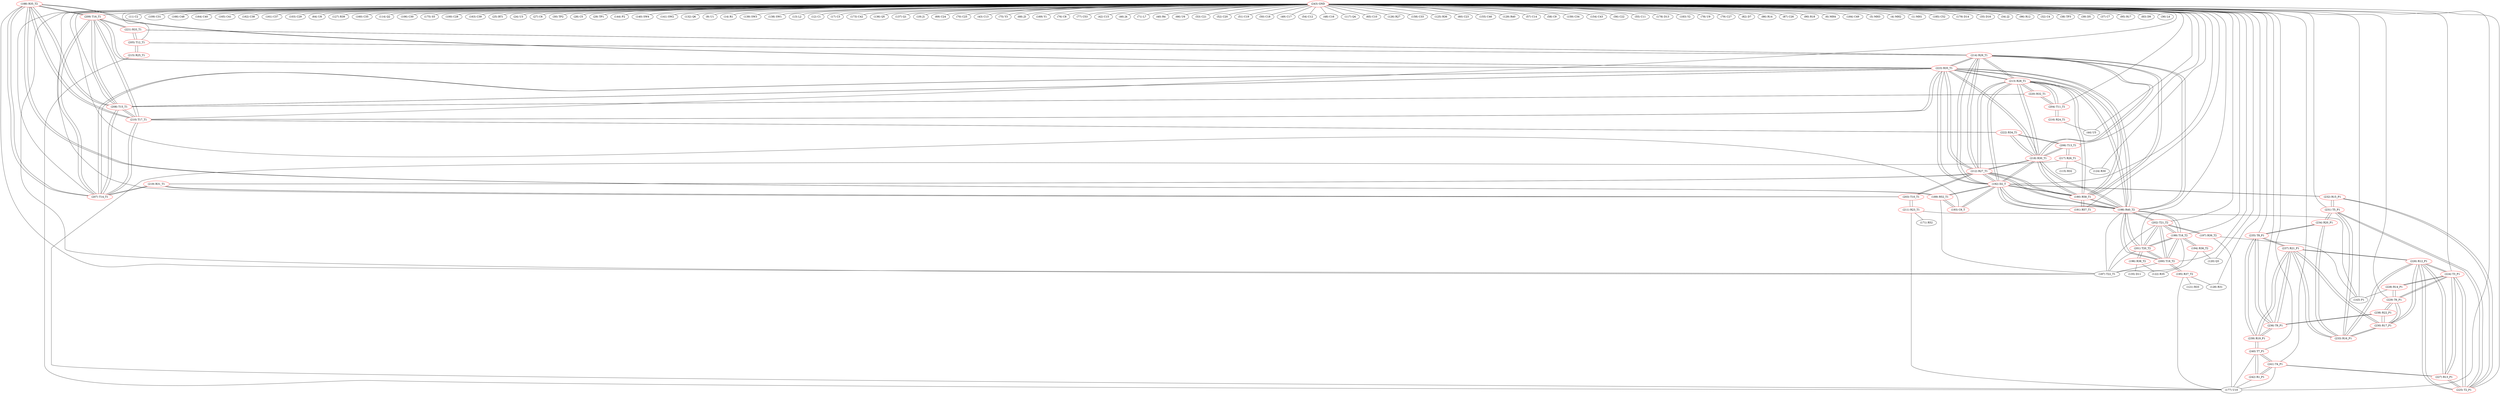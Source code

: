 graph {
	188 [label="(188) R35_T2" color=red]
	209 [label="(209) T16_T1"]
	208 [label="(208) T15_T1"]
	223 [label="(223) R35_T1"]
	207 [label="(207) T14_T1"]
	210 [label="(210) T17_T1"]
	189 [label="(189) R52_T1"]
	187 [label="(187) T22_T1"]
	189 [label="(189) R52_T1" color=red]
	192 [label="(192) D2_T"]
	193 [label="(193) C8_T"]
	188 [label="(188) R35_T2"]
	187 [label="(187) T22_T1"]
	190 [label="(190) R58_T1" color=red]
	191 [label="(191) R57_T1"]
	192 [label="(192) D2_T"]
	214 [label="(214) R29_T1"]
	223 [label="(223) R35_T1"]
	198 [label="(198) R40_T2"]
	218 [label="(218) R30_T1"]
	212 [label="(212) R27_T1"]
	213 [label="(213) R28_T1"]
	191 [label="(191) R57_T1" color=red]
	190 [label="(190) R58_T1"]
	192 [label="(192) D2_T"]
	192 [label="(192) D2_T" color=red]
	189 [label="(189) R52_T1"]
	193 [label="(193) C8_T"]
	190 [label="(190) R58_T1"]
	191 [label="(191) R57_T1"]
	214 [label="(214) R29_T1"]
	223 [label="(223) R35_T1"]
	198 [label="(198) R40_T2"]
	218 [label="(218) R30_T1"]
	212 [label="(212) R27_T1"]
	213 [label="(213) R28_T1"]
	232 [label="(232) R15_P1"]
	193 [label="(193) C8_T" color=red]
	192 [label="(192) D2_T"]
	189 [label="(189) R52_T1"]
	194 [label="(194) R36_T2" color=red]
	120 [label="(120) Q3"]
	122 [label="(122) R35"]
	199 [label="(199) T18_T2"]
	195 [label="(195) R37_T2" color=red]
	128 [label="(128) R31"]
	177 [label="(177) U10"]
	121 [label="(121) R33"]
	200 [label="(200) T19_T2"]
	196 [label="(196) R38_T2" color=red]
	135 [label="(135) D11"]
	122 [label="(122) R35"]
	201 [label="(201) T20_T2"]
	197 [label="(197) R39_T2" color=red]
	177 [label="(177) U10"]
	143 [label="(143) P1"]
	202 [label="(202) T21_T2"]
	198 [label="(198) R40_T2" color=red]
	214 [label="(214) R29_T1"]
	223 [label="(223) R35_T1"]
	218 [label="(218) R30_T1"]
	192 [label="(192) D2_T"]
	190 [label="(190) R58_T1"]
	212 [label="(212) R27_T1"]
	213 [label="(213) R28_T1"]
	187 [label="(187) T22_T1"]
	200 [label="(200) T19_T2"]
	199 [label="(199) T18_T2"]
	202 [label="(202) T21_T2"]
	201 [label="(201) T20_T2"]
	199 [label="(199) T18_T2" color=red]
	187 [label="(187) T22_T1"]
	200 [label="(200) T19_T2"]
	198 [label="(198) R40_T2"]
	202 [label="(202) T21_T2"]
	201 [label="(201) T20_T2"]
	194 [label="(194) R36_T2"]
	200 [label="(200) T19_T2" color=red]
	187 [label="(187) T22_T1"]
	199 [label="(199) T18_T2"]
	198 [label="(198) R40_T2"]
	202 [label="(202) T21_T2"]
	201 [label="(201) T20_T2"]
	195 [label="(195) R37_T2"]
	201 [label="(201) T20_T2" color=red]
	187 [label="(187) T22_T1"]
	200 [label="(200) T19_T2"]
	199 [label="(199) T18_T2"]
	198 [label="(198) R40_T2"]
	202 [label="(202) T21_T2"]
	196 [label="(196) R38_T2"]
	202 [label="(202) T21_T2" color=red]
	187 [label="(187) T22_T1"]
	200 [label="(200) T19_T2"]
	199 [label="(199) T18_T2"]
	198 [label="(198) R40_T2"]
	201 [label="(201) T20_T2"]
	197 [label="(197) R39_T2"]
	203 [label="(203) T10_T1" color=red]
	211 [label="(211) R23_T1"]
	219 [label="(219) R31_T1"]
	212 [label="(212) R27_T1"]
	204 [label="(204) T11_T1" color=red]
	216 [label="(216) R24_T1"]
	220 [label="(220) R32_T1"]
	213 [label="(213) R28_T1"]
	205 [label="(205) T12_T1" color=red]
	221 [label="(221) R33_T1"]
	214 [label="(214) R29_T1"]
	215 [label="(215) R25_T1"]
	206 [label="(206) T13_T1" color=red]
	218 [label="(218) R30_T1"]
	222 [label="(222) R34_T1"]
	217 [label="(217) R26_T1"]
	207 [label="(207) T14_T1" color=red]
	209 [label="(209) T16_T1"]
	208 [label="(208) T15_T1"]
	223 [label="(223) R35_T1"]
	210 [label="(210) T17_T1"]
	188 [label="(188) R35_T2"]
	219 [label="(219) R31_T1"]
	208 [label="(208) T15_T1" color=red]
	209 [label="(209) T16_T1"]
	223 [label="(223) R35_T1"]
	207 [label="(207) T14_T1"]
	210 [label="(210) T17_T1"]
	188 [label="(188) R35_T2"]
	220 [label="(220) R32_T1"]
	209 [label="(209) T16_T1" color=red]
	208 [label="(208) T15_T1"]
	223 [label="(223) R35_T1"]
	207 [label="(207) T14_T1"]
	210 [label="(210) T17_T1"]
	188 [label="(188) R35_T2"]
	221 [label="(221) R33_T1"]
	210 [label="(210) T17_T1" color=red]
	209 [label="(209) T16_T1"]
	208 [label="(208) T15_T1"]
	223 [label="(223) R35_T1"]
	207 [label="(207) T14_T1"]
	188 [label="(188) R35_T2"]
	222 [label="(222) R34_T1"]
	211 [label="(211) R23_T1" color=red]
	177 [label="(177) U10"]
	143 [label="(143) P1"]
	171 [label="(171) R52"]
	203 [label="(203) T10_T1"]
	212 [label="(212) R27_T1" color=red]
	214 [label="(214) R29_T1"]
	223 [label="(223) R35_T1"]
	198 [label="(198) R40_T2"]
	218 [label="(218) R30_T1"]
	192 [label="(192) D2_T"]
	190 [label="(190) R58_T1"]
	213 [label="(213) R28_T1"]
	203 [label="(203) T10_T1"]
	219 [label="(219) R31_T1"]
	213 [label="(213) R28_T1" color=red]
	214 [label="(214) R29_T1"]
	223 [label="(223) R35_T1"]
	198 [label="(198) R40_T2"]
	218 [label="(218) R30_T1"]
	192 [label="(192) D2_T"]
	190 [label="(190) R58_T1"]
	212 [label="(212) R27_T1"]
	220 [label="(220) R32_T1"]
	204 [label="(204) T11_T1"]
	214 [label="(214) R29_T1" color=red]
	223 [label="(223) R35_T1"]
	198 [label="(198) R40_T2"]
	218 [label="(218) R30_T1"]
	192 [label="(192) D2_T"]
	190 [label="(190) R58_T1"]
	212 [label="(212) R27_T1"]
	213 [label="(213) R28_T1"]
	221 [label="(221) R33_T1"]
	205 [label="(205) T12_T1"]
	215 [label="(215) R25_T1" color=red]
	177 [label="(177) U10"]
	205 [label="(205) T12_T1"]
	216 [label="(216) R24_T1" color=red]
	44 [label="(44) U5"]
	204 [label="(204) T11_T1"]
	217 [label="(217) R26_T1" color=red]
	115 [label="(115) R32"]
	177 [label="(177) U10"]
	124 [label="(124) R30"]
	206 [label="(206) T13_T1"]
	218 [label="(218) R30_T1" color=red]
	214 [label="(214) R29_T1"]
	223 [label="(223) R35_T1"]
	198 [label="(198) R40_T2"]
	192 [label="(192) D2_T"]
	190 [label="(190) R58_T1"]
	212 [label="(212) R27_T1"]
	213 [label="(213) R28_T1"]
	222 [label="(222) R34_T1"]
	206 [label="(206) T13_T1"]
	219 [label="(219) R31_T1" color=red]
	203 [label="(203) T10_T1"]
	212 [label="(212) R27_T1"]
	207 [label="(207) T14_T1"]
	220 [label="(220) R32_T1" color=red]
	208 [label="(208) T15_T1"]
	213 [label="(213) R28_T1"]
	204 [label="(204) T11_T1"]
	221 [label="(221) R33_T1" color=red]
	209 [label="(209) T16_T1"]
	214 [label="(214) R29_T1"]
	205 [label="(205) T12_T1"]
	222 [label="(222) R34_T1" color=red]
	210 [label="(210) T17_T1"]
	218 [label="(218) R30_T1"]
	206 [label="(206) T13_T1"]
	223 [label="(223) R35_T1" color=red]
	214 [label="(214) R29_T1"]
	198 [label="(198) R40_T2"]
	218 [label="(218) R30_T1"]
	192 [label="(192) D2_T"]
	190 [label="(190) R58_T1"]
	212 [label="(212) R27_T1"]
	213 [label="(213) R28_T1"]
	209 [label="(209) T16_T1"]
	208 [label="(208) T15_T1"]
	207 [label="(207) T14_T1"]
	210 [label="(210) T17_T1"]
	188 [label="(188) R35_T2"]
	224 [label="(224) T3_P1" color=red]
	228 [label="(228) R14_P1"]
	229 [label="(229) T6_P1"]
	227 [label="(227) R13_P1"]
	226 [label="(226) R12_P1"]
	225 [label="(225) T2_P1"]
	225 [label="(225) T2_P1" color=red]
	227 [label="(227) R13_P1"]
	224 [label="(224) T3_P1"]
	226 [label="(226) R12_P1"]
	231 [label="(231) T5_P1"]
	232 [label="(232) R15_P1"]
	226 [label="(226) R12_P1" color=red]
	237 [label="(237) R21_P1"]
	233 [label="(233) R16_P1"]
	230 [label="(230) R17_P1"]
	227 [label="(227) R13_P1"]
	224 [label="(224) T3_P1"]
	225 [label="(225) T2_P1"]
	227 [label="(227) R13_P1" color=red]
	241 [label="(241) T4_P1"]
	224 [label="(224) T3_P1"]
	226 [label="(226) R12_P1"]
	225 [label="(225) T2_P1"]
	228 [label="(228) R14_P1" color=red]
	143 [label="(143) P1"]
	224 [label="(224) T3_P1"]
	229 [label="(229) T6_P1"]
	229 [label="(229) T6_P1" color=red]
	228 [label="(228) R14_P1"]
	224 [label="(224) T3_P1"]
	238 [label="(238) R22_P1"]
	230 [label="(230) R17_P1"]
	230 [label="(230) R17_P1" color=red]
	237 [label="(237) R21_P1"]
	233 [label="(233) R16_P1"]
	226 [label="(226) R12_P1"]
	238 [label="(238) R22_P1"]
	229 [label="(229) T6_P1"]
	231 [label="(231) T5_P1" color=red]
	225 [label="(225) T2_P1"]
	232 [label="(232) R15_P1"]
	233 [label="(233) R16_P1"]
	234 [label="(234) R20_P1"]
	232 [label="(232) R15_P1" color=red]
	192 [label="(192) D2_T"]
	225 [label="(225) T2_P1"]
	231 [label="(231) T5_P1"]
	233 [label="(233) R16_P1" color=red]
	237 [label="(237) R21_P1"]
	226 [label="(226) R12_P1"]
	230 [label="(230) R17_P1"]
	231 [label="(231) T5_P1"]
	234 [label="(234) R20_P1"]
	234 [label="(234) R20_P1" color=red]
	235 [label="(235) T8_P1"]
	233 [label="(233) R16_P1"]
	231 [label="(231) T5_P1"]
	235 [label="(235) T8_P1" color=red]
	236 [label="(236) T9_P1"]
	237 [label="(237) R21_P1"]
	239 [label="(239) R19_P1"]
	234 [label="(234) R20_P1"]
	236 [label="(236) T9_P1" color=red]
	238 [label="(238) R22_P1"]
	237 [label="(237) R21_P1"]
	235 [label="(235) T8_P1"]
	239 [label="(239) R19_P1"]
	237 [label="(237) R21_P1" color=red]
	233 [label="(233) R16_P1"]
	226 [label="(226) R12_P1"]
	230 [label="(230) R17_P1"]
	236 [label="(236) T9_P1"]
	235 [label="(235) T8_P1"]
	239 [label="(239) R19_P1"]
	238 [label="(238) R22_P1" color=red]
	236 [label="(236) T9_P1"]
	229 [label="(229) T6_P1"]
	230 [label="(230) R17_P1"]
	239 [label="(239) R19_P1" color=red]
	236 [label="(236) T9_P1"]
	237 [label="(237) R21_P1"]
	235 [label="(235) T8_P1"]
	240 [label="(240) T7_P1"]
	240 [label="(240) T7_P1" color=red]
	242 [label="(242) R1_P1"]
	241 [label="(241) T4_P1"]
	177 [label="(177) U10"]
	239 [label="(239) R19_P1"]
	241 [label="(241) T4_P1" color=red]
	227 [label="(227) R13_P1"]
	242 [label="(242) R1_P1"]
	240 [label="(240) T7_P1"]
	177 [label="(177) U10"]
	242 [label="(242) R1_P1" color=red]
	241 [label="(241) T4_P1"]
	240 [label="(240) T7_P1"]
	177 [label="(177) U10"]
	243 [label="(243) GND" color=red]
	11 [label="(11) C2"]
	109 [label="(109) C31"]
	166 [label="(166) C48"]
	164 [label="(164) C40"]
	165 [label="(165) C41"]
	162 [label="(162) C38"]
	161 [label="(161) C37"]
	103 [label="(103) C29"]
	64 [label="(64) U8"]
	127 [label="(127) R39"]
	160 [label="(160) C35"]
	114 [label="(114) Q2"]
	106 [label="(106) C30"]
	175 [label="(175) S5"]
	100 [label="(100) C28"]
	163 [label="(163) C39"]
	25 [label="(25) BT1"]
	24 [label="(24) U3"]
	27 [label="(27) C6"]
	177 [label="(177) U10"]
	30 [label="(30) TP2"]
	28 [label="(28) C5"]
	29 [label="(29) TP1"]
	144 [label="(144) P2"]
	140 [label="(140) SW4"]
	141 [label="(141) SW2"]
	132 [label="(132) Q6"]
	9 [label="(9) U1"]
	14 [label="(14) R1"]
	139 [label="(139) SW3"]
	138 [label="(138) SW1"]
	13 [label="(13) L2"]
	12 [label="(12) C1"]
	17 [label="(17) C3"]
	173 [label="(173) C42"]
	136 [label="(136) Q5"]
	137 [label="(137) Q1"]
	19 [label="(19) J1"]
	69 [label="(69) C24"]
	70 [label="(70) C25"]
	44 [label="(44) U5"]
	43 [label="(43) C13"]
	75 [label="(75) Y3"]
	68 [label="(68) J3"]
	169 [label="(169) Y1"]
	76 [label="(76) C8"]
	77 [label="(77) C53"]
	42 [label="(42) C15"]
	46 [label="(46) J4"]
	71 [label="(71) L7"]
	40 [label="(40) R4"]
	66 [label="(66) U6"]
	53 [label="(53) C21"]
	52 [label="(52) C20"]
	128 [label="(128) R31"]
	51 [label="(51) C19"]
	50 [label="(50) C18"]
	49 [label="(49) C17"]
	54 [label="(54) C12"]
	48 [label="(48) C16"]
	117 [label="(117) Q4"]
	124 [label="(124) R30"]
	65 [label="(65) C10"]
	126 [label="(126) R27"]
	158 [label="(158) C33"]
	125 [label="(125) R36"]
	60 [label="(60) C23"]
	155 [label="(155) C46"]
	129 [label="(129) R40"]
	57 [label="(57) C14"]
	120 [label="(120) Q3"]
	58 [label="(58) C9"]
	159 [label="(159) C34"]
	154 [label="(154) C43"]
	56 [label="(56) C22"]
	55 [label="(55) C11"]
	143 [label="(143) P1"]
	178 [label="(178) D13"]
	183 [label="(183) Y2"]
	78 [label="(78) U9"]
	79 [label="(79) C27"]
	82 [label="(82) D7"]
	86 [label="(86) R14"]
	87 [label="(87) C26"]
	90 [label="(90) R18"]
	6 [label="(6) MH4"]
	184 [label="(184) C49"]
	5 [label="(5) MH3"]
	4 [label="(4) MH2"]
	1 [label="(1) MH1"]
	185 [label="(185) C52"]
	179 [label="(179) D14"]
	35 [label="(35) D16"]
	34 [label="(34) J2"]
	96 [label="(96) R12"]
	32 [label="(32) C4"]
	38 [label="(38) TP3"]
	39 [label="(39) D5"]
	37 [label="(37) C7"]
	95 [label="(95) R17"]
	83 [label="(83) D9"]
	36 [label="(36) L4"]
	201 [label="(201) T20_T2"]
	199 [label="(199) T18_T2"]
	200 [label="(200) T19_T2"]
	202 [label="(202) T21_T2"]
	191 [label="(191) R57_T1"]
	187 [label="(187) T22_T1"]
	192 [label="(192) D2_T"]
	204 [label="(204) T11_T1"]
	209 [label="(209) T16_T1"]
	210 [label="(210) T17_T1"]
	203 [label="(203) T10_T1"]
	205 [label="(205) T12_T1"]
	206 [label="(206) T13_T1"]
	207 [label="(207) T14_T1"]
	208 [label="(208) T15_T1"]
	193 [label="(193) C8_T"]
	224 [label="(224) T3_P1"]
	241 [label="(241) T4_P1"]
	240 [label="(240) T7_P1"]
	231 [label="(231) T5_P1"]
	236 [label="(236) T9_P1"]
	235 [label="(235) T8_P1"]
	229 [label="(229) T6_P1"]
	225 [label="(225) T2_P1"]
	188 -- 209
	188 -- 208
	188 -- 223
	188 -- 207
	188 -- 210
	188 -- 189
	188 -- 187
	189 -- 192
	189 -- 193
	189 -- 188
	189 -- 187
	190 -- 191
	190 -- 192
	190 -- 214
	190 -- 223
	190 -- 198
	190 -- 218
	190 -- 212
	190 -- 213
	191 -- 190
	191 -- 192
	192 -- 189
	192 -- 193
	192 -- 190
	192 -- 191
	192 -- 214
	192 -- 223
	192 -- 198
	192 -- 218
	192 -- 212
	192 -- 213
	192 -- 232
	193 -- 192
	193 -- 189
	194 -- 120
	194 -- 122
	194 -- 199
	195 -- 128
	195 -- 177
	195 -- 121
	195 -- 200
	196 -- 135
	196 -- 122
	196 -- 201
	197 -- 177
	197 -- 143
	197 -- 202
	198 -- 214
	198 -- 223
	198 -- 218
	198 -- 192
	198 -- 190
	198 -- 212
	198 -- 213
	198 -- 187
	198 -- 200
	198 -- 199
	198 -- 202
	198 -- 201
	199 -- 187
	199 -- 200
	199 -- 198
	199 -- 202
	199 -- 201
	199 -- 194
	200 -- 187
	200 -- 199
	200 -- 198
	200 -- 202
	200 -- 201
	200 -- 195
	201 -- 187
	201 -- 200
	201 -- 199
	201 -- 198
	201 -- 202
	201 -- 196
	202 -- 187
	202 -- 200
	202 -- 199
	202 -- 198
	202 -- 201
	202 -- 197
	203 -- 211
	203 -- 219
	203 -- 212
	204 -- 216
	204 -- 220
	204 -- 213
	205 -- 221
	205 -- 214
	205 -- 215
	206 -- 218
	206 -- 222
	206 -- 217
	207 -- 209
	207 -- 208
	207 -- 223
	207 -- 210
	207 -- 188
	207 -- 219
	208 -- 209
	208 -- 223
	208 -- 207
	208 -- 210
	208 -- 188
	208 -- 220
	209 -- 208
	209 -- 223
	209 -- 207
	209 -- 210
	209 -- 188
	209 -- 221
	210 -- 209
	210 -- 208
	210 -- 223
	210 -- 207
	210 -- 188
	210 -- 222
	211 -- 177
	211 -- 143
	211 -- 171
	211 -- 203
	212 -- 214
	212 -- 223
	212 -- 198
	212 -- 218
	212 -- 192
	212 -- 190
	212 -- 213
	212 -- 203
	212 -- 219
	213 -- 214
	213 -- 223
	213 -- 198
	213 -- 218
	213 -- 192
	213 -- 190
	213 -- 212
	213 -- 220
	213 -- 204
	214 -- 223
	214 -- 198
	214 -- 218
	214 -- 192
	214 -- 190
	214 -- 212
	214 -- 213
	214 -- 221
	214 -- 205
	215 -- 177
	215 -- 205
	216 -- 44
	216 -- 204
	217 -- 115
	217 -- 177
	217 -- 124
	217 -- 206
	218 -- 214
	218 -- 223
	218 -- 198
	218 -- 192
	218 -- 190
	218 -- 212
	218 -- 213
	218 -- 222
	218 -- 206
	219 -- 203
	219 -- 212
	219 -- 207
	220 -- 208
	220 -- 213
	220 -- 204
	221 -- 209
	221 -- 214
	221 -- 205
	222 -- 210
	222 -- 218
	222 -- 206
	223 -- 214
	223 -- 198
	223 -- 218
	223 -- 192
	223 -- 190
	223 -- 212
	223 -- 213
	223 -- 209
	223 -- 208
	223 -- 207
	223 -- 210
	223 -- 188
	224 -- 228
	224 -- 229
	224 -- 227
	224 -- 226
	224 -- 225
	225 -- 227
	225 -- 224
	225 -- 226
	225 -- 231
	225 -- 232
	226 -- 237
	226 -- 233
	226 -- 230
	226 -- 227
	226 -- 224
	226 -- 225
	227 -- 241
	227 -- 224
	227 -- 226
	227 -- 225
	228 -- 143
	228 -- 224
	228 -- 229
	229 -- 228
	229 -- 224
	229 -- 238
	229 -- 230
	230 -- 237
	230 -- 233
	230 -- 226
	230 -- 238
	230 -- 229
	231 -- 225
	231 -- 232
	231 -- 233
	231 -- 234
	232 -- 192
	232 -- 225
	232 -- 231
	233 -- 237
	233 -- 226
	233 -- 230
	233 -- 231
	233 -- 234
	234 -- 235
	234 -- 233
	234 -- 231
	235 -- 236
	235 -- 237
	235 -- 239
	235 -- 234
	236 -- 238
	236 -- 237
	236 -- 235
	236 -- 239
	237 -- 233
	237 -- 226
	237 -- 230
	237 -- 236
	237 -- 235
	237 -- 239
	238 -- 236
	238 -- 229
	238 -- 230
	239 -- 236
	239 -- 237
	239 -- 235
	239 -- 240
	240 -- 242
	240 -- 241
	240 -- 177
	240 -- 239
	241 -- 227
	241 -- 242
	241 -- 240
	241 -- 177
	242 -- 241
	242 -- 240
	242 -- 177
	243 -- 11
	243 -- 109
	243 -- 166
	243 -- 164
	243 -- 165
	243 -- 162
	243 -- 161
	243 -- 103
	243 -- 64
	243 -- 127
	243 -- 160
	243 -- 114
	243 -- 106
	243 -- 175
	243 -- 100
	243 -- 163
	243 -- 25
	243 -- 24
	243 -- 27
	243 -- 177
	243 -- 30
	243 -- 28
	243 -- 29
	243 -- 144
	243 -- 140
	243 -- 141
	243 -- 132
	243 -- 9
	243 -- 14
	243 -- 139
	243 -- 138
	243 -- 13
	243 -- 12
	243 -- 17
	243 -- 173
	243 -- 136
	243 -- 137
	243 -- 19
	243 -- 69
	243 -- 70
	243 -- 44
	243 -- 43
	243 -- 75
	243 -- 68
	243 -- 169
	243 -- 76
	243 -- 77
	243 -- 42
	243 -- 46
	243 -- 71
	243 -- 40
	243 -- 66
	243 -- 53
	243 -- 52
	243 -- 128
	243 -- 51
	243 -- 50
	243 -- 49
	243 -- 54
	243 -- 48
	243 -- 117
	243 -- 124
	243 -- 65
	243 -- 126
	243 -- 158
	243 -- 125
	243 -- 60
	243 -- 155
	243 -- 129
	243 -- 57
	243 -- 120
	243 -- 58
	243 -- 159
	243 -- 154
	243 -- 56
	243 -- 55
	243 -- 143
	243 -- 178
	243 -- 183
	243 -- 78
	243 -- 79
	243 -- 82
	243 -- 86
	243 -- 87
	243 -- 90
	243 -- 6
	243 -- 184
	243 -- 5
	243 -- 4
	243 -- 1
	243 -- 185
	243 -- 179
	243 -- 35
	243 -- 34
	243 -- 96
	243 -- 32
	243 -- 38
	243 -- 39
	243 -- 37
	243 -- 95
	243 -- 83
	243 -- 36
	243 -- 201
	243 -- 199
	243 -- 200
	243 -- 202
	243 -- 191
	243 -- 187
	243 -- 192
	243 -- 204
	243 -- 209
	243 -- 210
	243 -- 203
	243 -- 205
	243 -- 206
	243 -- 207
	243 -- 208
	243 -- 193
	243 -- 224
	243 -- 241
	243 -- 240
	243 -- 231
	243 -- 236
	243 -- 235
	243 -- 229
	243 -- 225
}